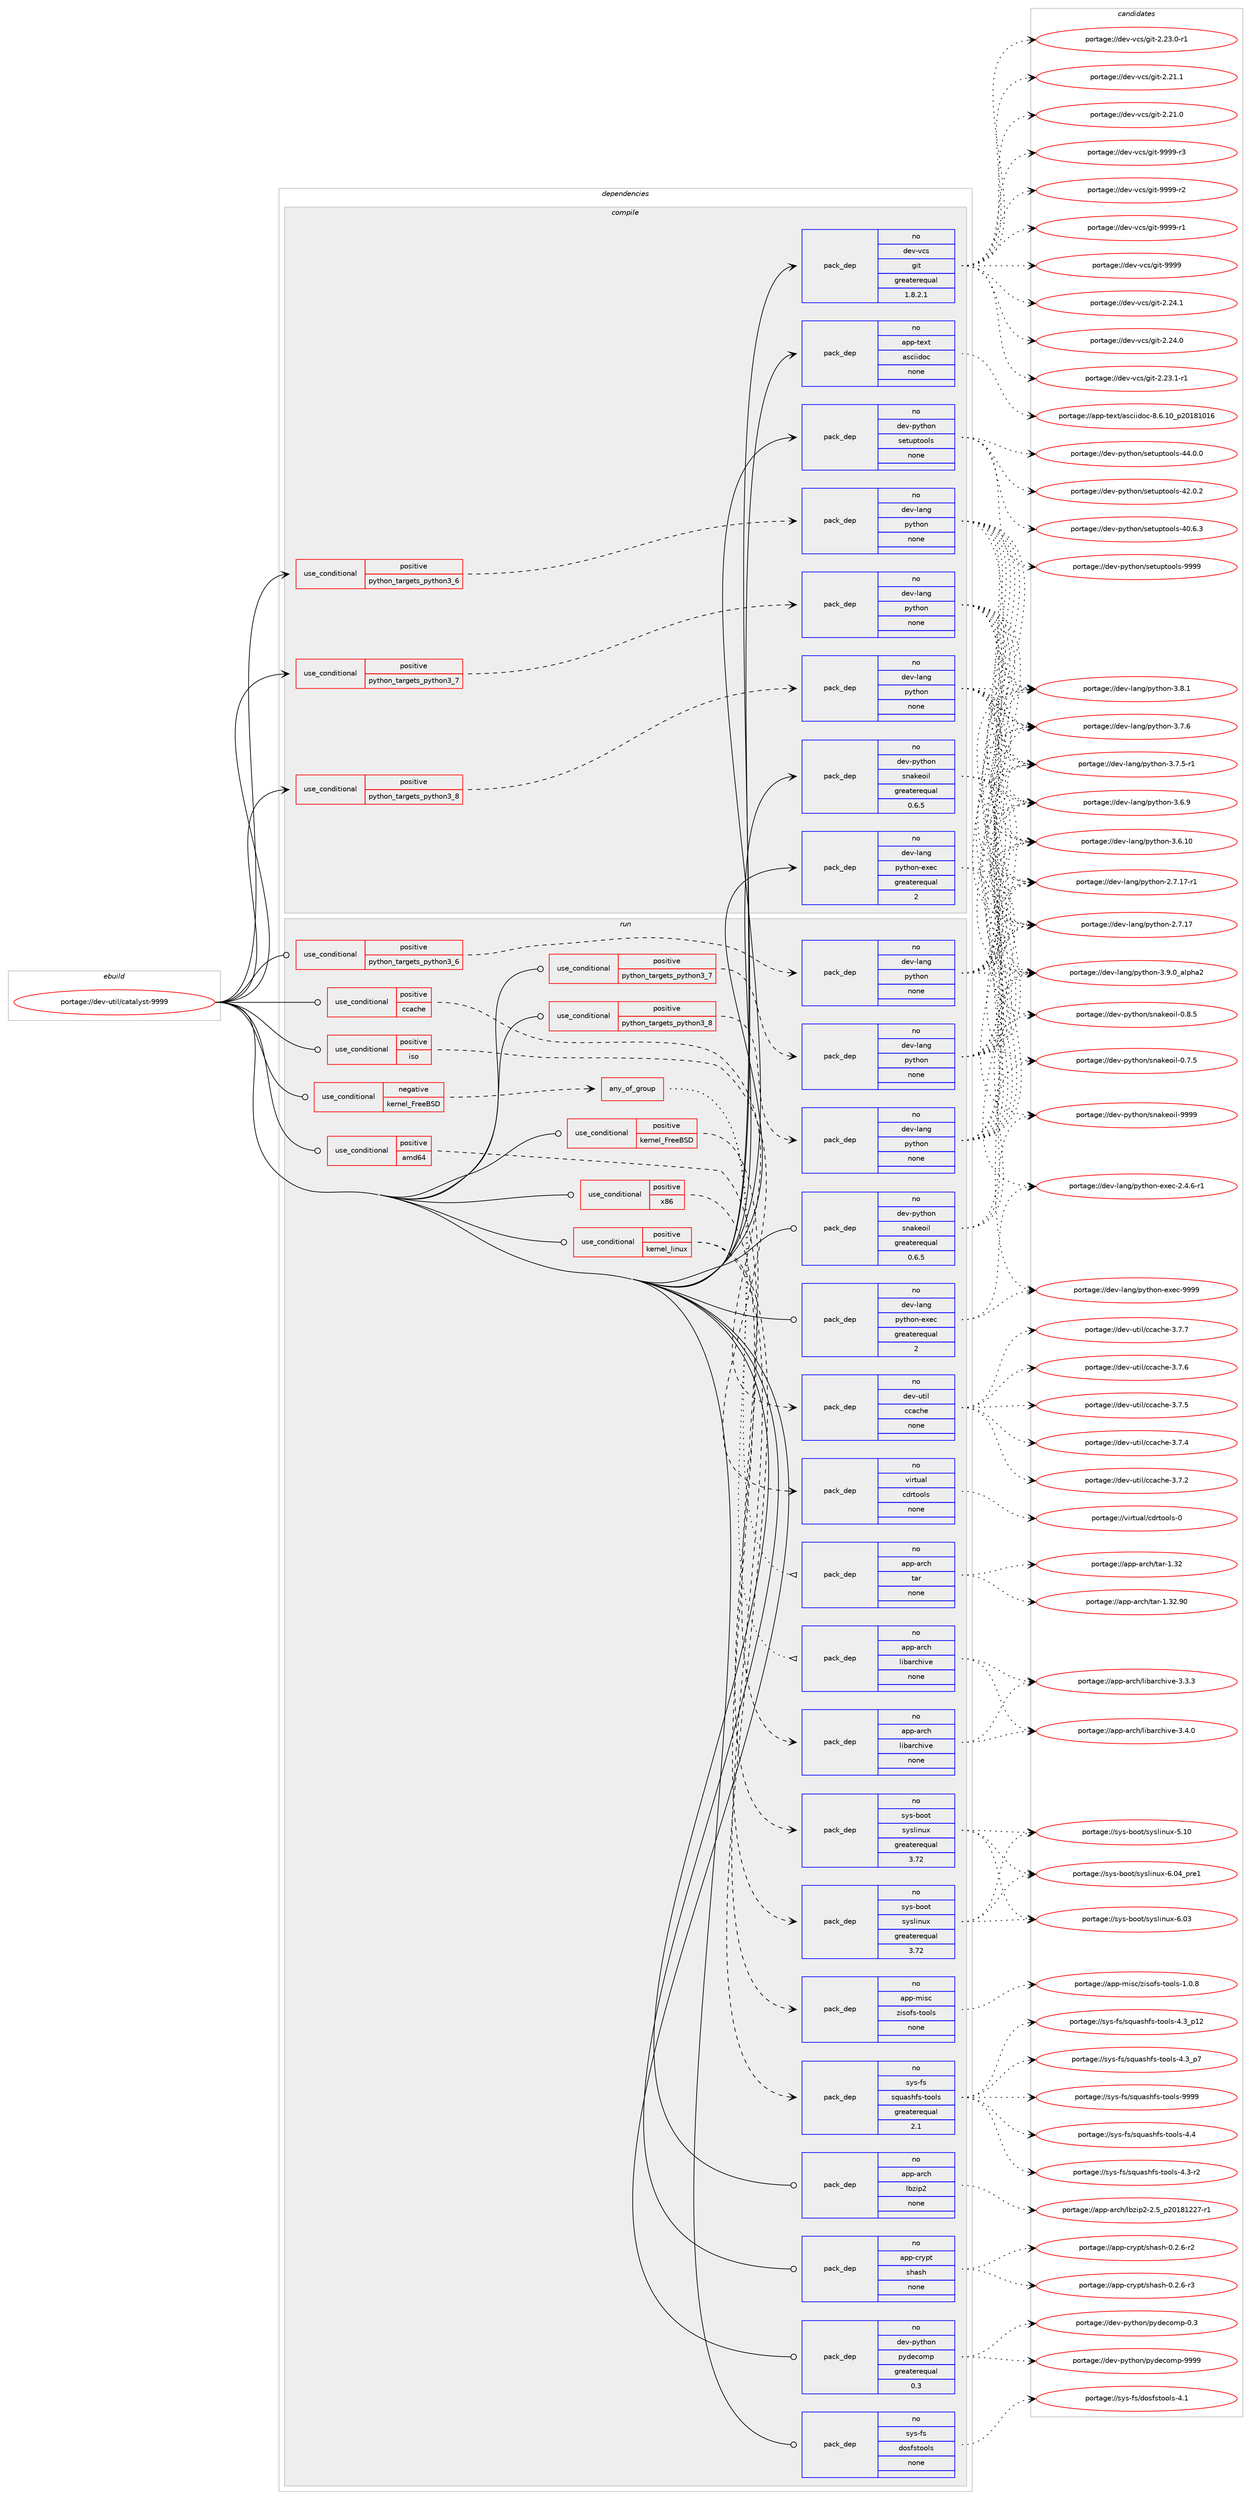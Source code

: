 digraph prolog {

# *************
# Graph options
# *************

newrank=true;
concentrate=true;
compound=true;
graph [rankdir=LR,fontname=Helvetica,fontsize=10,ranksep=1.5];#, ranksep=2.5, nodesep=0.2];
edge  [arrowhead=vee];
node  [fontname=Helvetica,fontsize=10];

# **********
# The ebuild
# **********

subgraph cluster_leftcol {
color=gray;
rank=same;
label=<<i>ebuild</i>>;
id [label="portage://dev-util/catalyst-9999", color=red, width=4, href="../dev-util/catalyst-9999.svg"];
}

# ****************
# The dependencies
# ****************

subgraph cluster_midcol {
color=gray;
label=<<i>dependencies</i>>;
subgraph cluster_compile {
fillcolor="#eeeeee";
style=filled;
label=<<i>compile</i>>;
subgraph cond63432 {
dependency305325 [label=<<TABLE BORDER="0" CELLBORDER="1" CELLSPACING="0" CELLPADDING="4"><TR><TD ROWSPAN="3" CELLPADDING="10">use_conditional</TD></TR><TR><TD>positive</TD></TR><TR><TD>python_targets_python3_6</TD></TR></TABLE>>, shape=none, color=red];
subgraph pack237221 {
dependency305326 [label=<<TABLE BORDER="0" CELLBORDER="1" CELLSPACING="0" CELLPADDING="4" WIDTH="220"><TR><TD ROWSPAN="6" CELLPADDING="30">pack_dep</TD></TR><TR><TD WIDTH="110">no</TD></TR><TR><TD>dev-lang</TD></TR><TR><TD>python</TD></TR><TR><TD>none</TD></TR><TR><TD></TD></TR></TABLE>>, shape=none, color=blue];
}
dependency305325:e -> dependency305326:w [weight=20,style="dashed",arrowhead="vee"];
}
id:e -> dependency305325:w [weight=20,style="solid",arrowhead="vee"];
subgraph cond63433 {
dependency305327 [label=<<TABLE BORDER="0" CELLBORDER="1" CELLSPACING="0" CELLPADDING="4"><TR><TD ROWSPAN="3" CELLPADDING="10">use_conditional</TD></TR><TR><TD>positive</TD></TR><TR><TD>python_targets_python3_7</TD></TR></TABLE>>, shape=none, color=red];
subgraph pack237222 {
dependency305328 [label=<<TABLE BORDER="0" CELLBORDER="1" CELLSPACING="0" CELLPADDING="4" WIDTH="220"><TR><TD ROWSPAN="6" CELLPADDING="30">pack_dep</TD></TR><TR><TD WIDTH="110">no</TD></TR><TR><TD>dev-lang</TD></TR><TR><TD>python</TD></TR><TR><TD>none</TD></TR><TR><TD></TD></TR></TABLE>>, shape=none, color=blue];
}
dependency305327:e -> dependency305328:w [weight=20,style="dashed",arrowhead="vee"];
}
id:e -> dependency305327:w [weight=20,style="solid",arrowhead="vee"];
subgraph cond63434 {
dependency305329 [label=<<TABLE BORDER="0" CELLBORDER="1" CELLSPACING="0" CELLPADDING="4"><TR><TD ROWSPAN="3" CELLPADDING="10">use_conditional</TD></TR><TR><TD>positive</TD></TR><TR><TD>python_targets_python3_8</TD></TR></TABLE>>, shape=none, color=red];
subgraph pack237223 {
dependency305330 [label=<<TABLE BORDER="0" CELLBORDER="1" CELLSPACING="0" CELLPADDING="4" WIDTH="220"><TR><TD ROWSPAN="6" CELLPADDING="30">pack_dep</TD></TR><TR><TD WIDTH="110">no</TD></TR><TR><TD>dev-lang</TD></TR><TR><TD>python</TD></TR><TR><TD>none</TD></TR><TR><TD></TD></TR></TABLE>>, shape=none, color=blue];
}
dependency305329:e -> dependency305330:w [weight=20,style="dashed",arrowhead="vee"];
}
id:e -> dependency305329:w [weight=20,style="solid",arrowhead="vee"];
subgraph pack237224 {
dependency305331 [label=<<TABLE BORDER="0" CELLBORDER="1" CELLSPACING="0" CELLPADDING="4" WIDTH="220"><TR><TD ROWSPAN="6" CELLPADDING="30">pack_dep</TD></TR><TR><TD WIDTH="110">no</TD></TR><TR><TD>app-text</TD></TR><TR><TD>asciidoc</TD></TR><TR><TD>none</TD></TR><TR><TD></TD></TR></TABLE>>, shape=none, color=blue];
}
id:e -> dependency305331:w [weight=20,style="solid",arrowhead="vee"];
subgraph pack237225 {
dependency305332 [label=<<TABLE BORDER="0" CELLBORDER="1" CELLSPACING="0" CELLPADDING="4" WIDTH="220"><TR><TD ROWSPAN="6" CELLPADDING="30">pack_dep</TD></TR><TR><TD WIDTH="110">no</TD></TR><TR><TD>dev-lang</TD></TR><TR><TD>python-exec</TD></TR><TR><TD>greaterequal</TD></TR><TR><TD>2</TD></TR></TABLE>>, shape=none, color=blue];
}
id:e -> dependency305332:w [weight=20,style="solid",arrowhead="vee"];
subgraph pack237226 {
dependency305333 [label=<<TABLE BORDER="0" CELLBORDER="1" CELLSPACING="0" CELLPADDING="4" WIDTH="220"><TR><TD ROWSPAN="6" CELLPADDING="30">pack_dep</TD></TR><TR><TD WIDTH="110">no</TD></TR><TR><TD>dev-python</TD></TR><TR><TD>setuptools</TD></TR><TR><TD>none</TD></TR><TR><TD></TD></TR></TABLE>>, shape=none, color=blue];
}
id:e -> dependency305333:w [weight=20,style="solid",arrowhead="vee"];
subgraph pack237227 {
dependency305334 [label=<<TABLE BORDER="0" CELLBORDER="1" CELLSPACING="0" CELLPADDING="4" WIDTH="220"><TR><TD ROWSPAN="6" CELLPADDING="30">pack_dep</TD></TR><TR><TD WIDTH="110">no</TD></TR><TR><TD>dev-python</TD></TR><TR><TD>snakeoil</TD></TR><TR><TD>greaterequal</TD></TR><TR><TD>0.6.5</TD></TR></TABLE>>, shape=none, color=blue];
}
id:e -> dependency305334:w [weight=20,style="solid",arrowhead="vee"];
subgraph pack237228 {
dependency305335 [label=<<TABLE BORDER="0" CELLBORDER="1" CELLSPACING="0" CELLPADDING="4" WIDTH="220"><TR><TD ROWSPAN="6" CELLPADDING="30">pack_dep</TD></TR><TR><TD WIDTH="110">no</TD></TR><TR><TD>dev-vcs</TD></TR><TR><TD>git</TD></TR><TR><TD>greaterequal</TD></TR><TR><TD>1.8.2.1</TD></TR></TABLE>>, shape=none, color=blue];
}
id:e -> dependency305335:w [weight=20,style="solid",arrowhead="vee"];
}
subgraph cluster_compileandrun {
fillcolor="#eeeeee";
style=filled;
label=<<i>compile and run</i>>;
}
subgraph cluster_run {
fillcolor="#eeeeee";
style=filled;
label=<<i>run</i>>;
subgraph cond63435 {
dependency305336 [label=<<TABLE BORDER="0" CELLBORDER="1" CELLSPACING="0" CELLPADDING="4"><TR><TD ROWSPAN="3" CELLPADDING="10">use_conditional</TD></TR><TR><TD>negative</TD></TR><TR><TD>kernel_FreeBSD</TD></TR></TABLE>>, shape=none, color=red];
subgraph any4468 {
dependency305337 [label=<<TABLE BORDER="0" CELLBORDER="1" CELLSPACING="0" CELLPADDING="4"><TR><TD CELLPADDING="10">any_of_group</TD></TR></TABLE>>, shape=none, color=red];subgraph pack237229 {
dependency305338 [label=<<TABLE BORDER="0" CELLBORDER="1" CELLSPACING="0" CELLPADDING="4" WIDTH="220"><TR><TD ROWSPAN="6" CELLPADDING="30">pack_dep</TD></TR><TR><TD WIDTH="110">no</TD></TR><TR><TD>app-arch</TD></TR><TR><TD>tar</TD></TR><TR><TD>none</TD></TR><TR><TD></TD></TR></TABLE>>, shape=none, color=blue];
}
dependency305337:e -> dependency305338:w [weight=20,style="dotted",arrowhead="oinv"];
subgraph pack237230 {
dependency305339 [label=<<TABLE BORDER="0" CELLBORDER="1" CELLSPACING="0" CELLPADDING="4" WIDTH="220"><TR><TD ROWSPAN="6" CELLPADDING="30">pack_dep</TD></TR><TR><TD WIDTH="110">no</TD></TR><TR><TD>app-arch</TD></TR><TR><TD>libarchive</TD></TR><TR><TD>none</TD></TR><TR><TD></TD></TR></TABLE>>, shape=none, color=blue];
}
dependency305337:e -> dependency305339:w [weight=20,style="dotted",arrowhead="oinv"];
}
dependency305336:e -> dependency305337:w [weight=20,style="dashed",arrowhead="vee"];
}
id:e -> dependency305336:w [weight=20,style="solid",arrowhead="odot"];
subgraph cond63436 {
dependency305340 [label=<<TABLE BORDER="0" CELLBORDER="1" CELLSPACING="0" CELLPADDING="4"><TR><TD ROWSPAN="3" CELLPADDING="10">use_conditional</TD></TR><TR><TD>positive</TD></TR><TR><TD>amd64</TD></TR></TABLE>>, shape=none, color=red];
subgraph pack237231 {
dependency305341 [label=<<TABLE BORDER="0" CELLBORDER="1" CELLSPACING="0" CELLPADDING="4" WIDTH="220"><TR><TD ROWSPAN="6" CELLPADDING="30">pack_dep</TD></TR><TR><TD WIDTH="110">no</TD></TR><TR><TD>sys-boot</TD></TR><TR><TD>syslinux</TD></TR><TR><TD>greaterequal</TD></TR><TR><TD>3.72</TD></TR></TABLE>>, shape=none, color=blue];
}
dependency305340:e -> dependency305341:w [weight=20,style="dashed",arrowhead="vee"];
}
id:e -> dependency305340:w [weight=20,style="solid",arrowhead="odot"];
subgraph cond63437 {
dependency305342 [label=<<TABLE BORDER="0" CELLBORDER="1" CELLSPACING="0" CELLPADDING="4"><TR><TD ROWSPAN="3" CELLPADDING="10">use_conditional</TD></TR><TR><TD>positive</TD></TR><TR><TD>ccache</TD></TR></TABLE>>, shape=none, color=red];
subgraph pack237232 {
dependency305343 [label=<<TABLE BORDER="0" CELLBORDER="1" CELLSPACING="0" CELLPADDING="4" WIDTH="220"><TR><TD ROWSPAN="6" CELLPADDING="30">pack_dep</TD></TR><TR><TD WIDTH="110">no</TD></TR><TR><TD>dev-util</TD></TR><TR><TD>ccache</TD></TR><TR><TD>none</TD></TR><TR><TD></TD></TR></TABLE>>, shape=none, color=blue];
}
dependency305342:e -> dependency305343:w [weight=20,style="dashed",arrowhead="vee"];
}
id:e -> dependency305342:w [weight=20,style="solid",arrowhead="odot"];
subgraph cond63438 {
dependency305344 [label=<<TABLE BORDER="0" CELLBORDER="1" CELLSPACING="0" CELLPADDING="4"><TR><TD ROWSPAN="3" CELLPADDING="10">use_conditional</TD></TR><TR><TD>positive</TD></TR><TR><TD>iso</TD></TR></TABLE>>, shape=none, color=red];
subgraph pack237233 {
dependency305345 [label=<<TABLE BORDER="0" CELLBORDER="1" CELLSPACING="0" CELLPADDING="4" WIDTH="220"><TR><TD ROWSPAN="6" CELLPADDING="30">pack_dep</TD></TR><TR><TD WIDTH="110">no</TD></TR><TR><TD>virtual</TD></TR><TR><TD>cdrtools</TD></TR><TR><TD>none</TD></TR><TR><TD></TD></TR></TABLE>>, shape=none, color=blue];
}
dependency305344:e -> dependency305345:w [weight=20,style="dashed",arrowhead="vee"];
}
id:e -> dependency305344:w [weight=20,style="solid",arrowhead="odot"];
subgraph cond63439 {
dependency305346 [label=<<TABLE BORDER="0" CELLBORDER="1" CELLSPACING="0" CELLPADDING="4"><TR><TD ROWSPAN="3" CELLPADDING="10">use_conditional</TD></TR><TR><TD>positive</TD></TR><TR><TD>kernel_FreeBSD</TD></TR></TABLE>>, shape=none, color=red];
subgraph pack237234 {
dependency305347 [label=<<TABLE BORDER="0" CELLBORDER="1" CELLSPACING="0" CELLPADDING="4" WIDTH="220"><TR><TD ROWSPAN="6" CELLPADDING="30">pack_dep</TD></TR><TR><TD WIDTH="110">no</TD></TR><TR><TD>app-arch</TD></TR><TR><TD>libarchive</TD></TR><TR><TD>none</TD></TR><TR><TD></TD></TR></TABLE>>, shape=none, color=blue];
}
dependency305346:e -> dependency305347:w [weight=20,style="dashed",arrowhead="vee"];
}
id:e -> dependency305346:w [weight=20,style="solid",arrowhead="odot"];
subgraph cond63440 {
dependency305348 [label=<<TABLE BORDER="0" CELLBORDER="1" CELLSPACING="0" CELLPADDING="4"><TR><TD ROWSPAN="3" CELLPADDING="10">use_conditional</TD></TR><TR><TD>positive</TD></TR><TR><TD>kernel_linux</TD></TR></TABLE>>, shape=none, color=red];
subgraph pack237235 {
dependency305349 [label=<<TABLE BORDER="0" CELLBORDER="1" CELLSPACING="0" CELLPADDING="4" WIDTH="220"><TR><TD ROWSPAN="6" CELLPADDING="30">pack_dep</TD></TR><TR><TD WIDTH="110">no</TD></TR><TR><TD>app-misc</TD></TR><TR><TD>zisofs-tools</TD></TR><TR><TD>none</TD></TR><TR><TD></TD></TR></TABLE>>, shape=none, color=blue];
}
dependency305348:e -> dependency305349:w [weight=20,style="dashed",arrowhead="vee"];
subgraph pack237236 {
dependency305350 [label=<<TABLE BORDER="0" CELLBORDER="1" CELLSPACING="0" CELLPADDING="4" WIDTH="220"><TR><TD ROWSPAN="6" CELLPADDING="30">pack_dep</TD></TR><TR><TD WIDTH="110">no</TD></TR><TR><TD>sys-fs</TD></TR><TR><TD>squashfs-tools</TD></TR><TR><TD>greaterequal</TD></TR><TR><TD>2.1</TD></TR></TABLE>>, shape=none, color=blue];
}
dependency305348:e -> dependency305350:w [weight=20,style="dashed",arrowhead="vee"];
}
id:e -> dependency305348:w [weight=20,style="solid",arrowhead="odot"];
subgraph cond63441 {
dependency305351 [label=<<TABLE BORDER="0" CELLBORDER="1" CELLSPACING="0" CELLPADDING="4"><TR><TD ROWSPAN="3" CELLPADDING="10">use_conditional</TD></TR><TR><TD>positive</TD></TR><TR><TD>python_targets_python3_6</TD></TR></TABLE>>, shape=none, color=red];
subgraph pack237237 {
dependency305352 [label=<<TABLE BORDER="0" CELLBORDER="1" CELLSPACING="0" CELLPADDING="4" WIDTH="220"><TR><TD ROWSPAN="6" CELLPADDING="30">pack_dep</TD></TR><TR><TD WIDTH="110">no</TD></TR><TR><TD>dev-lang</TD></TR><TR><TD>python</TD></TR><TR><TD>none</TD></TR><TR><TD></TD></TR></TABLE>>, shape=none, color=blue];
}
dependency305351:e -> dependency305352:w [weight=20,style="dashed",arrowhead="vee"];
}
id:e -> dependency305351:w [weight=20,style="solid",arrowhead="odot"];
subgraph cond63442 {
dependency305353 [label=<<TABLE BORDER="0" CELLBORDER="1" CELLSPACING="0" CELLPADDING="4"><TR><TD ROWSPAN="3" CELLPADDING="10">use_conditional</TD></TR><TR><TD>positive</TD></TR><TR><TD>python_targets_python3_7</TD></TR></TABLE>>, shape=none, color=red];
subgraph pack237238 {
dependency305354 [label=<<TABLE BORDER="0" CELLBORDER="1" CELLSPACING="0" CELLPADDING="4" WIDTH="220"><TR><TD ROWSPAN="6" CELLPADDING="30">pack_dep</TD></TR><TR><TD WIDTH="110">no</TD></TR><TR><TD>dev-lang</TD></TR><TR><TD>python</TD></TR><TR><TD>none</TD></TR><TR><TD></TD></TR></TABLE>>, shape=none, color=blue];
}
dependency305353:e -> dependency305354:w [weight=20,style="dashed",arrowhead="vee"];
}
id:e -> dependency305353:w [weight=20,style="solid",arrowhead="odot"];
subgraph cond63443 {
dependency305355 [label=<<TABLE BORDER="0" CELLBORDER="1" CELLSPACING="0" CELLPADDING="4"><TR><TD ROWSPAN="3" CELLPADDING="10">use_conditional</TD></TR><TR><TD>positive</TD></TR><TR><TD>python_targets_python3_8</TD></TR></TABLE>>, shape=none, color=red];
subgraph pack237239 {
dependency305356 [label=<<TABLE BORDER="0" CELLBORDER="1" CELLSPACING="0" CELLPADDING="4" WIDTH="220"><TR><TD ROWSPAN="6" CELLPADDING="30">pack_dep</TD></TR><TR><TD WIDTH="110">no</TD></TR><TR><TD>dev-lang</TD></TR><TR><TD>python</TD></TR><TR><TD>none</TD></TR><TR><TD></TD></TR></TABLE>>, shape=none, color=blue];
}
dependency305355:e -> dependency305356:w [weight=20,style="dashed",arrowhead="vee"];
}
id:e -> dependency305355:w [weight=20,style="solid",arrowhead="odot"];
subgraph cond63444 {
dependency305357 [label=<<TABLE BORDER="0" CELLBORDER="1" CELLSPACING="0" CELLPADDING="4"><TR><TD ROWSPAN="3" CELLPADDING="10">use_conditional</TD></TR><TR><TD>positive</TD></TR><TR><TD>x86</TD></TR></TABLE>>, shape=none, color=red];
subgraph pack237240 {
dependency305358 [label=<<TABLE BORDER="0" CELLBORDER="1" CELLSPACING="0" CELLPADDING="4" WIDTH="220"><TR><TD ROWSPAN="6" CELLPADDING="30">pack_dep</TD></TR><TR><TD WIDTH="110">no</TD></TR><TR><TD>sys-boot</TD></TR><TR><TD>syslinux</TD></TR><TR><TD>greaterequal</TD></TR><TR><TD>3.72</TD></TR></TABLE>>, shape=none, color=blue];
}
dependency305357:e -> dependency305358:w [weight=20,style="dashed",arrowhead="vee"];
}
id:e -> dependency305357:w [weight=20,style="solid",arrowhead="odot"];
subgraph pack237241 {
dependency305359 [label=<<TABLE BORDER="0" CELLBORDER="1" CELLSPACING="0" CELLPADDING="4" WIDTH="220"><TR><TD ROWSPAN="6" CELLPADDING="30">pack_dep</TD></TR><TR><TD WIDTH="110">no</TD></TR><TR><TD>app-arch</TD></TR><TR><TD>lbzip2</TD></TR><TR><TD>none</TD></TR><TR><TD></TD></TR></TABLE>>, shape=none, color=blue];
}
id:e -> dependency305359:w [weight=20,style="solid",arrowhead="odot"];
subgraph pack237242 {
dependency305360 [label=<<TABLE BORDER="0" CELLBORDER="1" CELLSPACING="0" CELLPADDING="4" WIDTH="220"><TR><TD ROWSPAN="6" CELLPADDING="30">pack_dep</TD></TR><TR><TD WIDTH="110">no</TD></TR><TR><TD>app-crypt</TD></TR><TR><TD>shash</TD></TR><TR><TD>none</TD></TR><TR><TD></TD></TR></TABLE>>, shape=none, color=blue];
}
id:e -> dependency305360:w [weight=20,style="solid",arrowhead="odot"];
subgraph pack237243 {
dependency305361 [label=<<TABLE BORDER="0" CELLBORDER="1" CELLSPACING="0" CELLPADDING="4" WIDTH="220"><TR><TD ROWSPAN="6" CELLPADDING="30">pack_dep</TD></TR><TR><TD WIDTH="110">no</TD></TR><TR><TD>dev-lang</TD></TR><TR><TD>python-exec</TD></TR><TR><TD>greaterequal</TD></TR><TR><TD>2</TD></TR></TABLE>>, shape=none, color=blue];
}
id:e -> dependency305361:w [weight=20,style="solid",arrowhead="odot"];
subgraph pack237244 {
dependency305362 [label=<<TABLE BORDER="0" CELLBORDER="1" CELLSPACING="0" CELLPADDING="4" WIDTH="220"><TR><TD ROWSPAN="6" CELLPADDING="30">pack_dep</TD></TR><TR><TD WIDTH="110">no</TD></TR><TR><TD>dev-python</TD></TR><TR><TD>pydecomp</TD></TR><TR><TD>greaterequal</TD></TR><TR><TD>0.3</TD></TR></TABLE>>, shape=none, color=blue];
}
id:e -> dependency305362:w [weight=20,style="solid",arrowhead="odot"];
subgraph pack237245 {
dependency305363 [label=<<TABLE BORDER="0" CELLBORDER="1" CELLSPACING="0" CELLPADDING="4" WIDTH="220"><TR><TD ROWSPAN="6" CELLPADDING="30">pack_dep</TD></TR><TR><TD WIDTH="110">no</TD></TR><TR><TD>dev-python</TD></TR><TR><TD>snakeoil</TD></TR><TR><TD>greaterequal</TD></TR><TR><TD>0.6.5</TD></TR></TABLE>>, shape=none, color=blue];
}
id:e -> dependency305363:w [weight=20,style="solid",arrowhead="odot"];
subgraph pack237246 {
dependency305364 [label=<<TABLE BORDER="0" CELLBORDER="1" CELLSPACING="0" CELLPADDING="4" WIDTH="220"><TR><TD ROWSPAN="6" CELLPADDING="30">pack_dep</TD></TR><TR><TD WIDTH="110">no</TD></TR><TR><TD>sys-fs</TD></TR><TR><TD>dosfstools</TD></TR><TR><TD>none</TD></TR><TR><TD></TD></TR></TABLE>>, shape=none, color=blue];
}
id:e -> dependency305364:w [weight=20,style="solid",arrowhead="odot"];
}
}

# **************
# The candidates
# **************

subgraph cluster_choices {
rank=same;
color=gray;
label=<<i>candidates</i>>;

subgraph choice237221 {
color=black;
nodesep=1;
choice10010111845108971101034711212111610411111045514657464895971081121049750 [label="portage://dev-lang/python-3.9.0_alpha2", color=red, width=4,href="../dev-lang/python-3.9.0_alpha2.svg"];
choice100101118451089711010347112121116104111110455146564649 [label="portage://dev-lang/python-3.8.1", color=red, width=4,href="../dev-lang/python-3.8.1.svg"];
choice100101118451089711010347112121116104111110455146554654 [label="portage://dev-lang/python-3.7.6", color=red, width=4,href="../dev-lang/python-3.7.6.svg"];
choice1001011184510897110103471121211161041111104551465546534511449 [label="portage://dev-lang/python-3.7.5-r1", color=red, width=4,href="../dev-lang/python-3.7.5-r1.svg"];
choice100101118451089711010347112121116104111110455146544657 [label="portage://dev-lang/python-3.6.9", color=red, width=4,href="../dev-lang/python-3.6.9.svg"];
choice10010111845108971101034711212111610411111045514654464948 [label="portage://dev-lang/python-3.6.10", color=red, width=4,href="../dev-lang/python-3.6.10.svg"];
choice100101118451089711010347112121116104111110455046554649554511449 [label="portage://dev-lang/python-2.7.17-r1", color=red, width=4,href="../dev-lang/python-2.7.17-r1.svg"];
choice10010111845108971101034711212111610411111045504655464955 [label="portage://dev-lang/python-2.7.17", color=red, width=4,href="../dev-lang/python-2.7.17.svg"];
dependency305326:e -> choice10010111845108971101034711212111610411111045514657464895971081121049750:w [style=dotted,weight="100"];
dependency305326:e -> choice100101118451089711010347112121116104111110455146564649:w [style=dotted,weight="100"];
dependency305326:e -> choice100101118451089711010347112121116104111110455146554654:w [style=dotted,weight="100"];
dependency305326:e -> choice1001011184510897110103471121211161041111104551465546534511449:w [style=dotted,weight="100"];
dependency305326:e -> choice100101118451089711010347112121116104111110455146544657:w [style=dotted,weight="100"];
dependency305326:e -> choice10010111845108971101034711212111610411111045514654464948:w [style=dotted,weight="100"];
dependency305326:e -> choice100101118451089711010347112121116104111110455046554649554511449:w [style=dotted,weight="100"];
dependency305326:e -> choice10010111845108971101034711212111610411111045504655464955:w [style=dotted,weight="100"];
}
subgraph choice237222 {
color=black;
nodesep=1;
choice10010111845108971101034711212111610411111045514657464895971081121049750 [label="portage://dev-lang/python-3.9.0_alpha2", color=red, width=4,href="../dev-lang/python-3.9.0_alpha2.svg"];
choice100101118451089711010347112121116104111110455146564649 [label="portage://dev-lang/python-3.8.1", color=red, width=4,href="../dev-lang/python-3.8.1.svg"];
choice100101118451089711010347112121116104111110455146554654 [label="portage://dev-lang/python-3.7.6", color=red, width=4,href="../dev-lang/python-3.7.6.svg"];
choice1001011184510897110103471121211161041111104551465546534511449 [label="portage://dev-lang/python-3.7.5-r1", color=red, width=4,href="../dev-lang/python-3.7.5-r1.svg"];
choice100101118451089711010347112121116104111110455146544657 [label="portage://dev-lang/python-3.6.9", color=red, width=4,href="../dev-lang/python-3.6.9.svg"];
choice10010111845108971101034711212111610411111045514654464948 [label="portage://dev-lang/python-3.6.10", color=red, width=4,href="../dev-lang/python-3.6.10.svg"];
choice100101118451089711010347112121116104111110455046554649554511449 [label="portage://dev-lang/python-2.7.17-r1", color=red, width=4,href="../dev-lang/python-2.7.17-r1.svg"];
choice10010111845108971101034711212111610411111045504655464955 [label="portage://dev-lang/python-2.7.17", color=red, width=4,href="../dev-lang/python-2.7.17.svg"];
dependency305328:e -> choice10010111845108971101034711212111610411111045514657464895971081121049750:w [style=dotted,weight="100"];
dependency305328:e -> choice100101118451089711010347112121116104111110455146564649:w [style=dotted,weight="100"];
dependency305328:e -> choice100101118451089711010347112121116104111110455146554654:w [style=dotted,weight="100"];
dependency305328:e -> choice1001011184510897110103471121211161041111104551465546534511449:w [style=dotted,weight="100"];
dependency305328:e -> choice100101118451089711010347112121116104111110455146544657:w [style=dotted,weight="100"];
dependency305328:e -> choice10010111845108971101034711212111610411111045514654464948:w [style=dotted,weight="100"];
dependency305328:e -> choice100101118451089711010347112121116104111110455046554649554511449:w [style=dotted,weight="100"];
dependency305328:e -> choice10010111845108971101034711212111610411111045504655464955:w [style=dotted,weight="100"];
}
subgraph choice237223 {
color=black;
nodesep=1;
choice10010111845108971101034711212111610411111045514657464895971081121049750 [label="portage://dev-lang/python-3.9.0_alpha2", color=red, width=4,href="../dev-lang/python-3.9.0_alpha2.svg"];
choice100101118451089711010347112121116104111110455146564649 [label="portage://dev-lang/python-3.8.1", color=red, width=4,href="../dev-lang/python-3.8.1.svg"];
choice100101118451089711010347112121116104111110455146554654 [label="portage://dev-lang/python-3.7.6", color=red, width=4,href="../dev-lang/python-3.7.6.svg"];
choice1001011184510897110103471121211161041111104551465546534511449 [label="portage://dev-lang/python-3.7.5-r1", color=red, width=4,href="../dev-lang/python-3.7.5-r1.svg"];
choice100101118451089711010347112121116104111110455146544657 [label="portage://dev-lang/python-3.6.9", color=red, width=4,href="../dev-lang/python-3.6.9.svg"];
choice10010111845108971101034711212111610411111045514654464948 [label="portage://dev-lang/python-3.6.10", color=red, width=4,href="../dev-lang/python-3.6.10.svg"];
choice100101118451089711010347112121116104111110455046554649554511449 [label="portage://dev-lang/python-2.7.17-r1", color=red, width=4,href="../dev-lang/python-2.7.17-r1.svg"];
choice10010111845108971101034711212111610411111045504655464955 [label="portage://dev-lang/python-2.7.17", color=red, width=4,href="../dev-lang/python-2.7.17.svg"];
dependency305330:e -> choice10010111845108971101034711212111610411111045514657464895971081121049750:w [style=dotted,weight="100"];
dependency305330:e -> choice100101118451089711010347112121116104111110455146564649:w [style=dotted,weight="100"];
dependency305330:e -> choice100101118451089711010347112121116104111110455146554654:w [style=dotted,weight="100"];
dependency305330:e -> choice1001011184510897110103471121211161041111104551465546534511449:w [style=dotted,weight="100"];
dependency305330:e -> choice100101118451089711010347112121116104111110455146544657:w [style=dotted,weight="100"];
dependency305330:e -> choice10010111845108971101034711212111610411111045514654464948:w [style=dotted,weight="100"];
dependency305330:e -> choice100101118451089711010347112121116104111110455046554649554511449:w [style=dotted,weight="100"];
dependency305330:e -> choice10010111845108971101034711212111610411111045504655464955:w [style=dotted,weight="100"];
}
subgraph choice237224 {
color=black;
nodesep=1;
choice97112112451161011201164797115991051051001119945564654464948951125048495649484954 [label="portage://app-text/asciidoc-8.6.10_p20181016", color=red, width=4,href="../app-text/asciidoc-8.6.10_p20181016.svg"];
dependency305331:e -> choice97112112451161011201164797115991051051001119945564654464948951125048495649484954:w [style=dotted,weight="100"];
}
subgraph choice237225 {
color=black;
nodesep=1;
choice10010111845108971101034711212111610411111045101120101994557575757 [label="portage://dev-lang/python-exec-9999", color=red, width=4,href="../dev-lang/python-exec-9999.svg"];
choice10010111845108971101034711212111610411111045101120101994550465246544511449 [label="portage://dev-lang/python-exec-2.4.6-r1", color=red, width=4,href="../dev-lang/python-exec-2.4.6-r1.svg"];
dependency305332:e -> choice10010111845108971101034711212111610411111045101120101994557575757:w [style=dotted,weight="100"];
dependency305332:e -> choice10010111845108971101034711212111610411111045101120101994550465246544511449:w [style=dotted,weight="100"];
}
subgraph choice237226 {
color=black;
nodesep=1;
choice10010111845112121116104111110471151011161171121161111111081154557575757 [label="portage://dev-python/setuptools-9999", color=red, width=4,href="../dev-python/setuptools-9999.svg"];
choice100101118451121211161041111104711510111611711211611111110811545525246484648 [label="portage://dev-python/setuptools-44.0.0", color=red, width=4,href="../dev-python/setuptools-44.0.0.svg"];
choice100101118451121211161041111104711510111611711211611111110811545525046484650 [label="portage://dev-python/setuptools-42.0.2", color=red, width=4,href="../dev-python/setuptools-42.0.2.svg"];
choice100101118451121211161041111104711510111611711211611111110811545524846544651 [label="portage://dev-python/setuptools-40.6.3", color=red, width=4,href="../dev-python/setuptools-40.6.3.svg"];
dependency305333:e -> choice10010111845112121116104111110471151011161171121161111111081154557575757:w [style=dotted,weight="100"];
dependency305333:e -> choice100101118451121211161041111104711510111611711211611111110811545525246484648:w [style=dotted,weight="100"];
dependency305333:e -> choice100101118451121211161041111104711510111611711211611111110811545525046484650:w [style=dotted,weight="100"];
dependency305333:e -> choice100101118451121211161041111104711510111611711211611111110811545524846544651:w [style=dotted,weight="100"];
}
subgraph choice237227 {
color=black;
nodesep=1;
choice1001011184511212111610411111047115110971071011111051084557575757 [label="portage://dev-python/snakeoil-9999", color=red, width=4,href="../dev-python/snakeoil-9999.svg"];
choice100101118451121211161041111104711511097107101111105108454846564653 [label="portage://dev-python/snakeoil-0.8.5", color=red, width=4,href="../dev-python/snakeoil-0.8.5.svg"];
choice100101118451121211161041111104711511097107101111105108454846554653 [label="portage://dev-python/snakeoil-0.7.5", color=red, width=4,href="../dev-python/snakeoil-0.7.5.svg"];
dependency305334:e -> choice1001011184511212111610411111047115110971071011111051084557575757:w [style=dotted,weight="100"];
dependency305334:e -> choice100101118451121211161041111104711511097107101111105108454846564653:w [style=dotted,weight="100"];
dependency305334:e -> choice100101118451121211161041111104711511097107101111105108454846554653:w [style=dotted,weight="100"];
}
subgraph choice237228 {
color=black;
nodesep=1;
choice10010111845118991154710310511645575757574511451 [label="portage://dev-vcs/git-9999-r3", color=red, width=4,href="../dev-vcs/git-9999-r3.svg"];
choice10010111845118991154710310511645575757574511450 [label="portage://dev-vcs/git-9999-r2", color=red, width=4,href="../dev-vcs/git-9999-r2.svg"];
choice10010111845118991154710310511645575757574511449 [label="portage://dev-vcs/git-9999-r1", color=red, width=4,href="../dev-vcs/git-9999-r1.svg"];
choice1001011184511899115471031051164557575757 [label="portage://dev-vcs/git-9999", color=red, width=4,href="../dev-vcs/git-9999.svg"];
choice10010111845118991154710310511645504650524649 [label="portage://dev-vcs/git-2.24.1", color=red, width=4,href="../dev-vcs/git-2.24.1.svg"];
choice10010111845118991154710310511645504650524648 [label="portage://dev-vcs/git-2.24.0", color=red, width=4,href="../dev-vcs/git-2.24.0.svg"];
choice100101118451189911547103105116455046505146494511449 [label="portage://dev-vcs/git-2.23.1-r1", color=red, width=4,href="../dev-vcs/git-2.23.1-r1.svg"];
choice100101118451189911547103105116455046505146484511449 [label="portage://dev-vcs/git-2.23.0-r1", color=red, width=4,href="../dev-vcs/git-2.23.0-r1.svg"];
choice10010111845118991154710310511645504650494649 [label="portage://dev-vcs/git-2.21.1", color=red, width=4,href="../dev-vcs/git-2.21.1.svg"];
choice10010111845118991154710310511645504650494648 [label="portage://dev-vcs/git-2.21.0", color=red, width=4,href="../dev-vcs/git-2.21.0.svg"];
dependency305335:e -> choice10010111845118991154710310511645575757574511451:w [style=dotted,weight="100"];
dependency305335:e -> choice10010111845118991154710310511645575757574511450:w [style=dotted,weight="100"];
dependency305335:e -> choice10010111845118991154710310511645575757574511449:w [style=dotted,weight="100"];
dependency305335:e -> choice1001011184511899115471031051164557575757:w [style=dotted,weight="100"];
dependency305335:e -> choice10010111845118991154710310511645504650524649:w [style=dotted,weight="100"];
dependency305335:e -> choice10010111845118991154710310511645504650524648:w [style=dotted,weight="100"];
dependency305335:e -> choice100101118451189911547103105116455046505146494511449:w [style=dotted,weight="100"];
dependency305335:e -> choice100101118451189911547103105116455046505146484511449:w [style=dotted,weight="100"];
dependency305335:e -> choice10010111845118991154710310511645504650494649:w [style=dotted,weight="100"];
dependency305335:e -> choice10010111845118991154710310511645504650494648:w [style=dotted,weight="100"];
}
subgraph choice237229 {
color=black;
nodesep=1;
choice9711211245971149910447116971144549465150465748 [label="portage://app-arch/tar-1.32.90", color=red, width=4,href="../app-arch/tar-1.32.90.svg"];
choice9711211245971149910447116971144549465150 [label="portage://app-arch/tar-1.32", color=red, width=4,href="../app-arch/tar-1.32.svg"];
dependency305338:e -> choice9711211245971149910447116971144549465150465748:w [style=dotted,weight="100"];
dependency305338:e -> choice9711211245971149910447116971144549465150:w [style=dotted,weight="100"];
}
subgraph choice237230 {
color=black;
nodesep=1;
choice9711211245971149910447108105989711499104105118101455146524648 [label="portage://app-arch/libarchive-3.4.0", color=red, width=4,href="../app-arch/libarchive-3.4.0.svg"];
choice9711211245971149910447108105989711499104105118101455146514651 [label="portage://app-arch/libarchive-3.3.3", color=red, width=4,href="../app-arch/libarchive-3.3.3.svg"];
dependency305339:e -> choice9711211245971149910447108105989711499104105118101455146524648:w [style=dotted,weight="100"];
dependency305339:e -> choice9711211245971149910447108105989711499104105118101455146514651:w [style=dotted,weight="100"];
}
subgraph choice237231 {
color=black;
nodesep=1;
choice11512111545981111111164711512111510810511011712045544648529511211410149 [label="portage://sys-boot/syslinux-6.04_pre1", color=red, width=4,href="../sys-boot/syslinux-6.04_pre1.svg"];
choice1151211154598111111116471151211151081051101171204554464851 [label="portage://sys-boot/syslinux-6.03", color=red, width=4,href="../sys-boot/syslinux-6.03.svg"];
choice1151211154598111111116471151211151081051101171204553464948 [label="portage://sys-boot/syslinux-5.10", color=red, width=4,href="../sys-boot/syslinux-5.10.svg"];
dependency305341:e -> choice11512111545981111111164711512111510810511011712045544648529511211410149:w [style=dotted,weight="100"];
dependency305341:e -> choice1151211154598111111116471151211151081051101171204554464851:w [style=dotted,weight="100"];
dependency305341:e -> choice1151211154598111111116471151211151081051101171204553464948:w [style=dotted,weight="100"];
}
subgraph choice237232 {
color=black;
nodesep=1;
choice100101118451171161051084799999799104101455146554655 [label="portage://dev-util/ccache-3.7.7", color=red, width=4,href="../dev-util/ccache-3.7.7.svg"];
choice100101118451171161051084799999799104101455146554654 [label="portage://dev-util/ccache-3.7.6", color=red, width=4,href="../dev-util/ccache-3.7.6.svg"];
choice100101118451171161051084799999799104101455146554653 [label="portage://dev-util/ccache-3.7.5", color=red, width=4,href="../dev-util/ccache-3.7.5.svg"];
choice100101118451171161051084799999799104101455146554652 [label="portage://dev-util/ccache-3.7.4", color=red, width=4,href="../dev-util/ccache-3.7.4.svg"];
choice100101118451171161051084799999799104101455146554650 [label="portage://dev-util/ccache-3.7.2", color=red, width=4,href="../dev-util/ccache-3.7.2.svg"];
dependency305343:e -> choice100101118451171161051084799999799104101455146554655:w [style=dotted,weight="100"];
dependency305343:e -> choice100101118451171161051084799999799104101455146554654:w [style=dotted,weight="100"];
dependency305343:e -> choice100101118451171161051084799999799104101455146554653:w [style=dotted,weight="100"];
dependency305343:e -> choice100101118451171161051084799999799104101455146554652:w [style=dotted,weight="100"];
dependency305343:e -> choice100101118451171161051084799999799104101455146554650:w [style=dotted,weight="100"];
}
subgraph choice237233 {
color=black;
nodesep=1;
choice1181051141161179710847991001141161111111081154548 [label="portage://virtual/cdrtools-0", color=red, width=4,href="../virtual/cdrtools-0.svg"];
dependency305345:e -> choice1181051141161179710847991001141161111111081154548:w [style=dotted,weight="100"];
}
subgraph choice237234 {
color=black;
nodesep=1;
choice9711211245971149910447108105989711499104105118101455146524648 [label="portage://app-arch/libarchive-3.4.0", color=red, width=4,href="../app-arch/libarchive-3.4.0.svg"];
choice9711211245971149910447108105989711499104105118101455146514651 [label="portage://app-arch/libarchive-3.3.3", color=red, width=4,href="../app-arch/libarchive-3.3.3.svg"];
dependency305347:e -> choice9711211245971149910447108105989711499104105118101455146524648:w [style=dotted,weight="100"];
dependency305347:e -> choice9711211245971149910447108105989711499104105118101455146514651:w [style=dotted,weight="100"];
}
subgraph choice237235 {
color=black;
nodesep=1;
choice9711211245109105115994712210511511110211545116111111108115454946484656 [label="portage://app-misc/zisofs-tools-1.0.8", color=red, width=4,href="../app-misc/zisofs-tools-1.0.8.svg"];
dependency305349:e -> choice9711211245109105115994712210511511110211545116111111108115454946484656:w [style=dotted,weight="100"];
}
subgraph choice237236 {
color=black;
nodesep=1;
choice115121115451021154711511311797115104102115451161111111081154557575757 [label="portage://sys-fs/squashfs-tools-9999", color=red, width=4,href="../sys-fs/squashfs-tools-9999.svg"];
choice1151211154510211547115113117971151041021154511611111110811545524652 [label="portage://sys-fs/squashfs-tools-4.4", color=red, width=4,href="../sys-fs/squashfs-tools-4.4.svg"];
choice11512111545102115471151131179711510410211545116111111108115455246519511255 [label="portage://sys-fs/squashfs-tools-4.3_p7", color=red, width=4,href="../sys-fs/squashfs-tools-4.3_p7.svg"];
choice1151211154510211547115113117971151041021154511611111110811545524651951124950 [label="portage://sys-fs/squashfs-tools-4.3_p12", color=red, width=4,href="../sys-fs/squashfs-tools-4.3_p12.svg"];
choice11512111545102115471151131179711510410211545116111111108115455246514511450 [label="portage://sys-fs/squashfs-tools-4.3-r2", color=red, width=4,href="../sys-fs/squashfs-tools-4.3-r2.svg"];
dependency305350:e -> choice115121115451021154711511311797115104102115451161111111081154557575757:w [style=dotted,weight="100"];
dependency305350:e -> choice1151211154510211547115113117971151041021154511611111110811545524652:w [style=dotted,weight="100"];
dependency305350:e -> choice11512111545102115471151131179711510410211545116111111108115455246519511255:w [style=dotted,weight="100"];
dependency305350:e -> choice1151211154510211547115113117971151041021154511611111110811545524651951124950:w [style=dotted,weight="100"];
dependency305350:e -> choice11512111545102115471151131179711510410211545116111111108115455246514511450:w [style=dotted,weight="100"];
}
subgraph choice237237 {
color=black;
nodesep=1;
choice10010111845108971101034711212111610411111045514657464895971081121049750 [label="portage://dev-lang/python-3.9.0_alpha2", color=red, width=4,href="../dev-lang/python-3.9.0_alpha2.svg"];
choice100101118451089711010347112121116104111110455146564649 [label="portage://dev-lang/python-3.8.1", color=red, width=4,href="../dev-lang/python-3.8.1.svg"];
choice100101118451089711010347112121116104111110455146554654 [label="portage://dev-lang/python-3.7.6", color=red, width=4,href="../dev-lang/python-3.7.6.svg"];
choice1001011184510897110103471121211161041111104551465546534511449 [label="portage://dev-lang/python-3.7.5-r1", color=red, width=4,href="../dev-lang/python-3.7.5-r1.svg"];
choice100101118451089711010347112121116104111110455146544657 [label="portage://dev-lang/python-3.6.9", color=red, width=4,href="../dev-lang/python-3.6.9.svg"];
choice10010111845108971101034711212111610411111045514654464948 [label="portage://dev-lang/python-3.6.10", color=red, width=4,href="../dev-lang/python-3.6.10.svg"];
choice100101118451089711010347112121116104111110455046554649554511449 [label="portage://dev-lang/python-2.7.17-r1", color=red, width=4,href="../dev-lang/python-2.7.17-r1.svg"];
choice10010111845108971101034711212111610411111045504655464955 [label="portage://dev-lang/python-2.7.17", color=red, width=4,href="../dev-lang/python-2.7.17.svg"];
dependency305352:e -> choice10010111845108971101034711212111610411111045514657464895971081121049750:w [style=dotted,weight="100"];
dependency305352:e -> choice100101118451089711010347112121116104111110455146564649:w [style=dotted,weight="100"];
dependency305352:e -> choice100101118451089711010347112121116104111110455146554654:w [style=dotted,weight="100"];
dependency305352:e -> choice1001011184510897110103471121211161041111104551465546534511449:w [style=dotted,weight="100"];
dependency305352:e -> choice100101118451089711010347112121116104111110455146544657:w [style=dotted,weight="100"];
dependency305352:e -> choice10010111845108971101034711212111610411111045514654464948:w [style=dotted,weight="100"];
dependency305352:e -> choice100101118451089711010347112121116104111110455046554649554511449:w [style=dotted,weight="100"];
dependency305352:e -> choice10010111845108971101034711212111610411111045504655464955:w [style=dotted,weight="100"];
}
subgraph choice237238 {
color=black;
nodesep=1;
choice10010111845108971101034711212111610411111045514657464895971081121049750 [label="portage://dev-lang/python-3.9.0_alpha2", color=red, width=4,href="../dev-lang/python-3.9.0_alpha2.svg"];
choice100101118451089711010347112121116104111110455146564649 [label="portage://dev-lang/python-3.8.1", color=red, width=4,href="../dev-lang/python-3.8.1.svg"];
choice100101118451089711010347112121116104111110455146554654 [label="portage://dev-lang/python-3.7.6", color=red, width=4,href="../dev-lang/python-3.7.6.svg"];
choice1001011184510897110103471121211161041111104551465546534511449 [label="portage://dev-lang/python-3.7.5-r1", color=red, width=4,href="../dev-lang/python-3.7.5-r1.svg"];
choice100101118451089711010347112121116104111110455146544657 [label="portage://dev-lang/python-3.6.9", color=red, width=4,href="../dev-lang/python-3.6.9.svg"];
choice10010111845108971101034711212111610411111045514654464948 [label="portage://dev-lang/python-3.6.10", color=red, width=4,href="../dev-lang/python-3.6.10.svg"];
choice100101118451089711010347112121116104111110455046554649554511449 [label="portage://dev-lang/python-2.7.17-r1", color=red, width=4,href="../dev-lang/python-2.7.17-r1.svg"];
choice10010111845108971101034711212111610411111045504655464955 [label="portage://dev-lang/python-2.7.17", color=red, width=4,href="../dev-lang/python-2.7.17.svg"];
dependency305354:e -> choice10010111845108971101034711212111610411111045514657464895971081121049750:w [style=dotted,weight="100"];
dependency305354:e -> choice100101118451089711010347112121116104111110455146564649:w [style=dotted,weight="100"];
dependency305354:e -> choice100101118451089711010347112121116104111110455146554654:w [style=dotted,weight="100"];
dependency305354:e -> choice1001011184510897110103471121211161041111104551465546534511449:w [style=dotted,weight="100"];
dependency305354:e -> choice100101118451089711010347112121116104111110455146544657:w [style=dotted,weight="100"];
dependency305354:e -> choice10010111845108971101034711212111610411111045514654464948:w [style=dotted,weight="100"];
dependency305354:e -> choice100101118451089711010347112121116104111110455046554649554511449:w [style=dotted,weight="100"];
dependency305354:e -> choice10010111845108971101034711212111610411111045504655464955:w [style=dotted,weight="100"];
}
subgraph choice237239 {
color=black;
nodesep=1;
choice10010111845108971101034711212111610411111045514657464895971081121049750 [label="portage://dev-lang/python-3.9.0_alpha2", color=red, width=4,href="../dev-lang/python-3.9.0_alpha2.svg"];
choice100101118451089711010347112121116104111110455146564649 [label="portage://dev-lang/python-3.8.1", color=red, width=4,href="../dev-lang/python-3.8.1.svg"];
choice100101118451089711010347112121116104111110455146554654 [label="portage://dev-lang/python-3.7.6", color=red, width=4,href="../dev-lang/python-3.7.6.svg"];
choice1001011184510897110103471121211161041111104551465546534511449 [label="portage://dev-lang/python-3.7.5-r1", color=red, width=4,href="../dev-lang/python-3.7.5-r1.svg"];
choice100101118451089711010347112121116104111110455146544657 [label="portage://dev-lang/python-3.6.9", color=red, width=4,href="../dev-lang/python-3.6.9.svg"];
choice10010111845108971101034711212111610411111045514654464948 [label="portage://dev-lang/python-3.6.10", color=red, width=4,href="../dev-lang/python-3.6.10.svg"];
choice100101118451089711010347112121116104111110455046554649554511449 [label="portage://dev-lang/python-2.7.17-r1", color=red, width=4,href="../dev-lang/python-2.7.17-r1.svg"];
choice10010111845108971101034711212111610411111045504655464955 [label="portage://dev-lang/python-2.7.17", color=red, width=4,href="../dev-lang/python-2.7.17.svg"];
dependency305356:e -> choice10010111845108971101034711212111610411111045514657464895971081121049750:w [style=dotted,weight="100"];
dependency305356:e -> choice100101118451089711010347112121116104111110455146564649:w [style=dotted,weight="100"];
dependency305356:e -> choice100101118451089711010347112121116104111110455146554654:w [style=dotted,weight="100"];
dependency305356:e -> choice1001011184510897110103471121211161041111104551465546534511449:w [style=dotted,weight="100"];
dependency305356:e -> choice100101118451089711010347112121116104111110455146544657:w [style=dotted,weight="100"];
dependency305356:e -> choice10010111845108971101034711212111610411111045514654464948:w [style=dotted,weight="100"];
dependency305356:e -> choice100101118451089711010347112121116104111110455046554649554511449:w [style=dotted,weight="100"];
dependency305356:e -> choice10010111845108971101034711212111610411111045504655464955:w [style=dotted,weight="100"];
}
subgraph choice237240 {
color=black;
nodesep=1;
choice11512111545981111111164711512111510810511011712045544648529511211410149 [label="portage://sys-boot/syslinux-6.04_pre1", color=red, width=4,href="../sys-boot/syslinux-6.04_pre1.svg"];
choice1151211154598111111116471151211151081051101171204554464851 [label="portage://sys-boot/syslinux-6.03", color=red, width=4,href="../sys-boot/syslinux-6.03.svg"];
choice1151211154598111111116471151211151081051101171204553464948 [label="portage://sys-boot/syslinux-5.10", color=red, width=4,href="../sys-boot/syslinux-5.10.svg"];
dependency305358:e -> choice11512111545981111111164711512111510810511011712045544648529511211410149:w [style=dotted,weight="100"];
dependency305358:e -> choice1151211154598111111116471151211151081051101171204554464851:w [style=dotted,weight="100"];
dependency305358:e -> choice1151211154598111111116471151211151081051101171204553464948:w [style=dotted,weight="100"];
}
subgraph choice237241 {
color=black;
nodesep=1;
choice97112112459711499104471089812210511250455046539511250484956495050554511449 [label="portage://app-arch/lbzip2-2.5_p20181227-r1", color=red, width=4,href="../app-arch/lbzip2-2.5_p20181227-r1.svg"];
dependency305359:e -> choice97112112459711499104471089812210511250455046539511250484956495050554511449:w [style=dotted,weight="100"];
}
subgraph choice237242 {
color=black;
nodesep=1;
choice97112112459911412111211647115104971151044548465046544511451 [label="portage://app-crypt/shash-0.2.6-r3", color=red, width=4,href="../app-crypt/shash-0.2.6-r3.svg"];
choice97112112459911412111211647115104971151044548465046544511450 [label="portage://app-crypt/shash-0.2.6-r2", color=red, width=4,href="../app-crypt/shash-0.2.6-r2.svg"];
dependency305360:e -> choice97112112459911412111211647115104971151044548465046544511451:w [style=dotted,weight="100"];
dependency305360:e -> choice97112112459911412111211647115104971151044548465046544511450:w [style=dotted,weight="100"];
}
subgraph choice237243 {
color=black;
nodesep=1;
choice10010111845108971101034711212111610411111045101120101994557575757 [label="portage://dev-lang/python-exec-9999", color=red, width=4,href="../dev-lang/python-exec-9999.svg"];
choice10010111845108971101034711212111610411111045101120101994550465246544511449 [label="portage://dev-lang/python-exec-2.4.6-r1", color=red, width=4,href="../dev-lang/python-exec-2.4.6-r1.svg"];
dependency305361:e -> choice10010111845108971101034711212111610411111045101120101994557575757:w [style=dotted,weight="100"];
dependency305361:e -> choice10010111845108971101034711212111610411111045101120101994550465246544511449:w [style=dotted,weight="100"];
}
subgraph choice237244 {
color=black;
nodesep=1;
choice1001011184511212111610411111047112121100101991111091124557575757 [label="portage://dev-python/pydecomp-9999", color=red, width=4,href="../dev-python/pydecomp-9999.svg"];
choice10010111845112121116104111110471121211001019911110911245484651 [label="portage://dev-python/pydecomp-0.3", color=red, width=4,href="../dev-python/pydecomp-0.3.svg"];
dependency305362:e -> choice1001011184511212111610411111047112121100101991111091124557575757:w [style=dotted,weight="100"];
dependency305362:e -> choice10010111845112121116104111110471121211001019911110911245484651:w [style=dotted,weight="100"];
}
subgraph choice237245 {
color=black;
nodesep=1;
choice1001011184511212111610411111047115110971071011111051084557575757 [label="portage://dev-python/snakeoil-9999", color=red, width=4,href="../dev-python/snakeoil-9999.svg"];
choice100101118451121211161041111104711511097107101111105108454846564653 [label="portage://dev-python/snakeoil-0.8.5", color=red, width=4,href="../dev-python/snakeoil-0.8.5.svg"];
choice100101118451121211161041111104711511097107101111105108454846554653 [label="portage://dev-python/snakeoil-0.7.5", color=red, width=4,href="../dev-python/snakeoil-0.7.5.svg"];
dependency305363:e -> choice1001011184511212111610411111047115110971071011111051084557575757:w [style=dotted,weight="100"];
dependency305363:e -> choice100101118451121211161041111104711511097107101111105108454846564653:w [style=dotted,weight="100"];
dependency305363:e -> choice100101118451121211161041111104711511097107101111105108454846554653:w [style=dotted,weight="100"];
}
subgraph choice237246 {
color=black;
nodesep=1;
choice115121115451021154710011111510211511611111110811545524649 [label="portage://sys-fs/dosfstools-4.1", color=red, width=4,href="../sys-fs/dosfstools-4.1.svg"];
dependency305364:e -> choice115121115451021154710011111510211511611111110811545524649:w [style=dotted,weight="100"];
}
}

}
